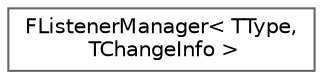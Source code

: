 digraph "Graphical Class Hierarchy"
{
 // INTERACTIVE_SVG=YES
 // LATEX_PDF_SIZE
  bgcolor="transparent";
  edge [fontname=Helvetica,fontsize=10,labelfontname=Helvetica,labelfontsize=10];
  node [fontname=Helvetica,fontsize=10,shape=box,height=0.2,width=0.4];
  rankdir="LR";
  Node0 [id="Node000000",label="FListenerManager\< TType,\l TChangeInfo \>",height=0.2,width=0.4,color="grey40", fillcolor="white", style="filled",URL="$d8/da7/classFListenerManager.html",tooltip=" "];
}
